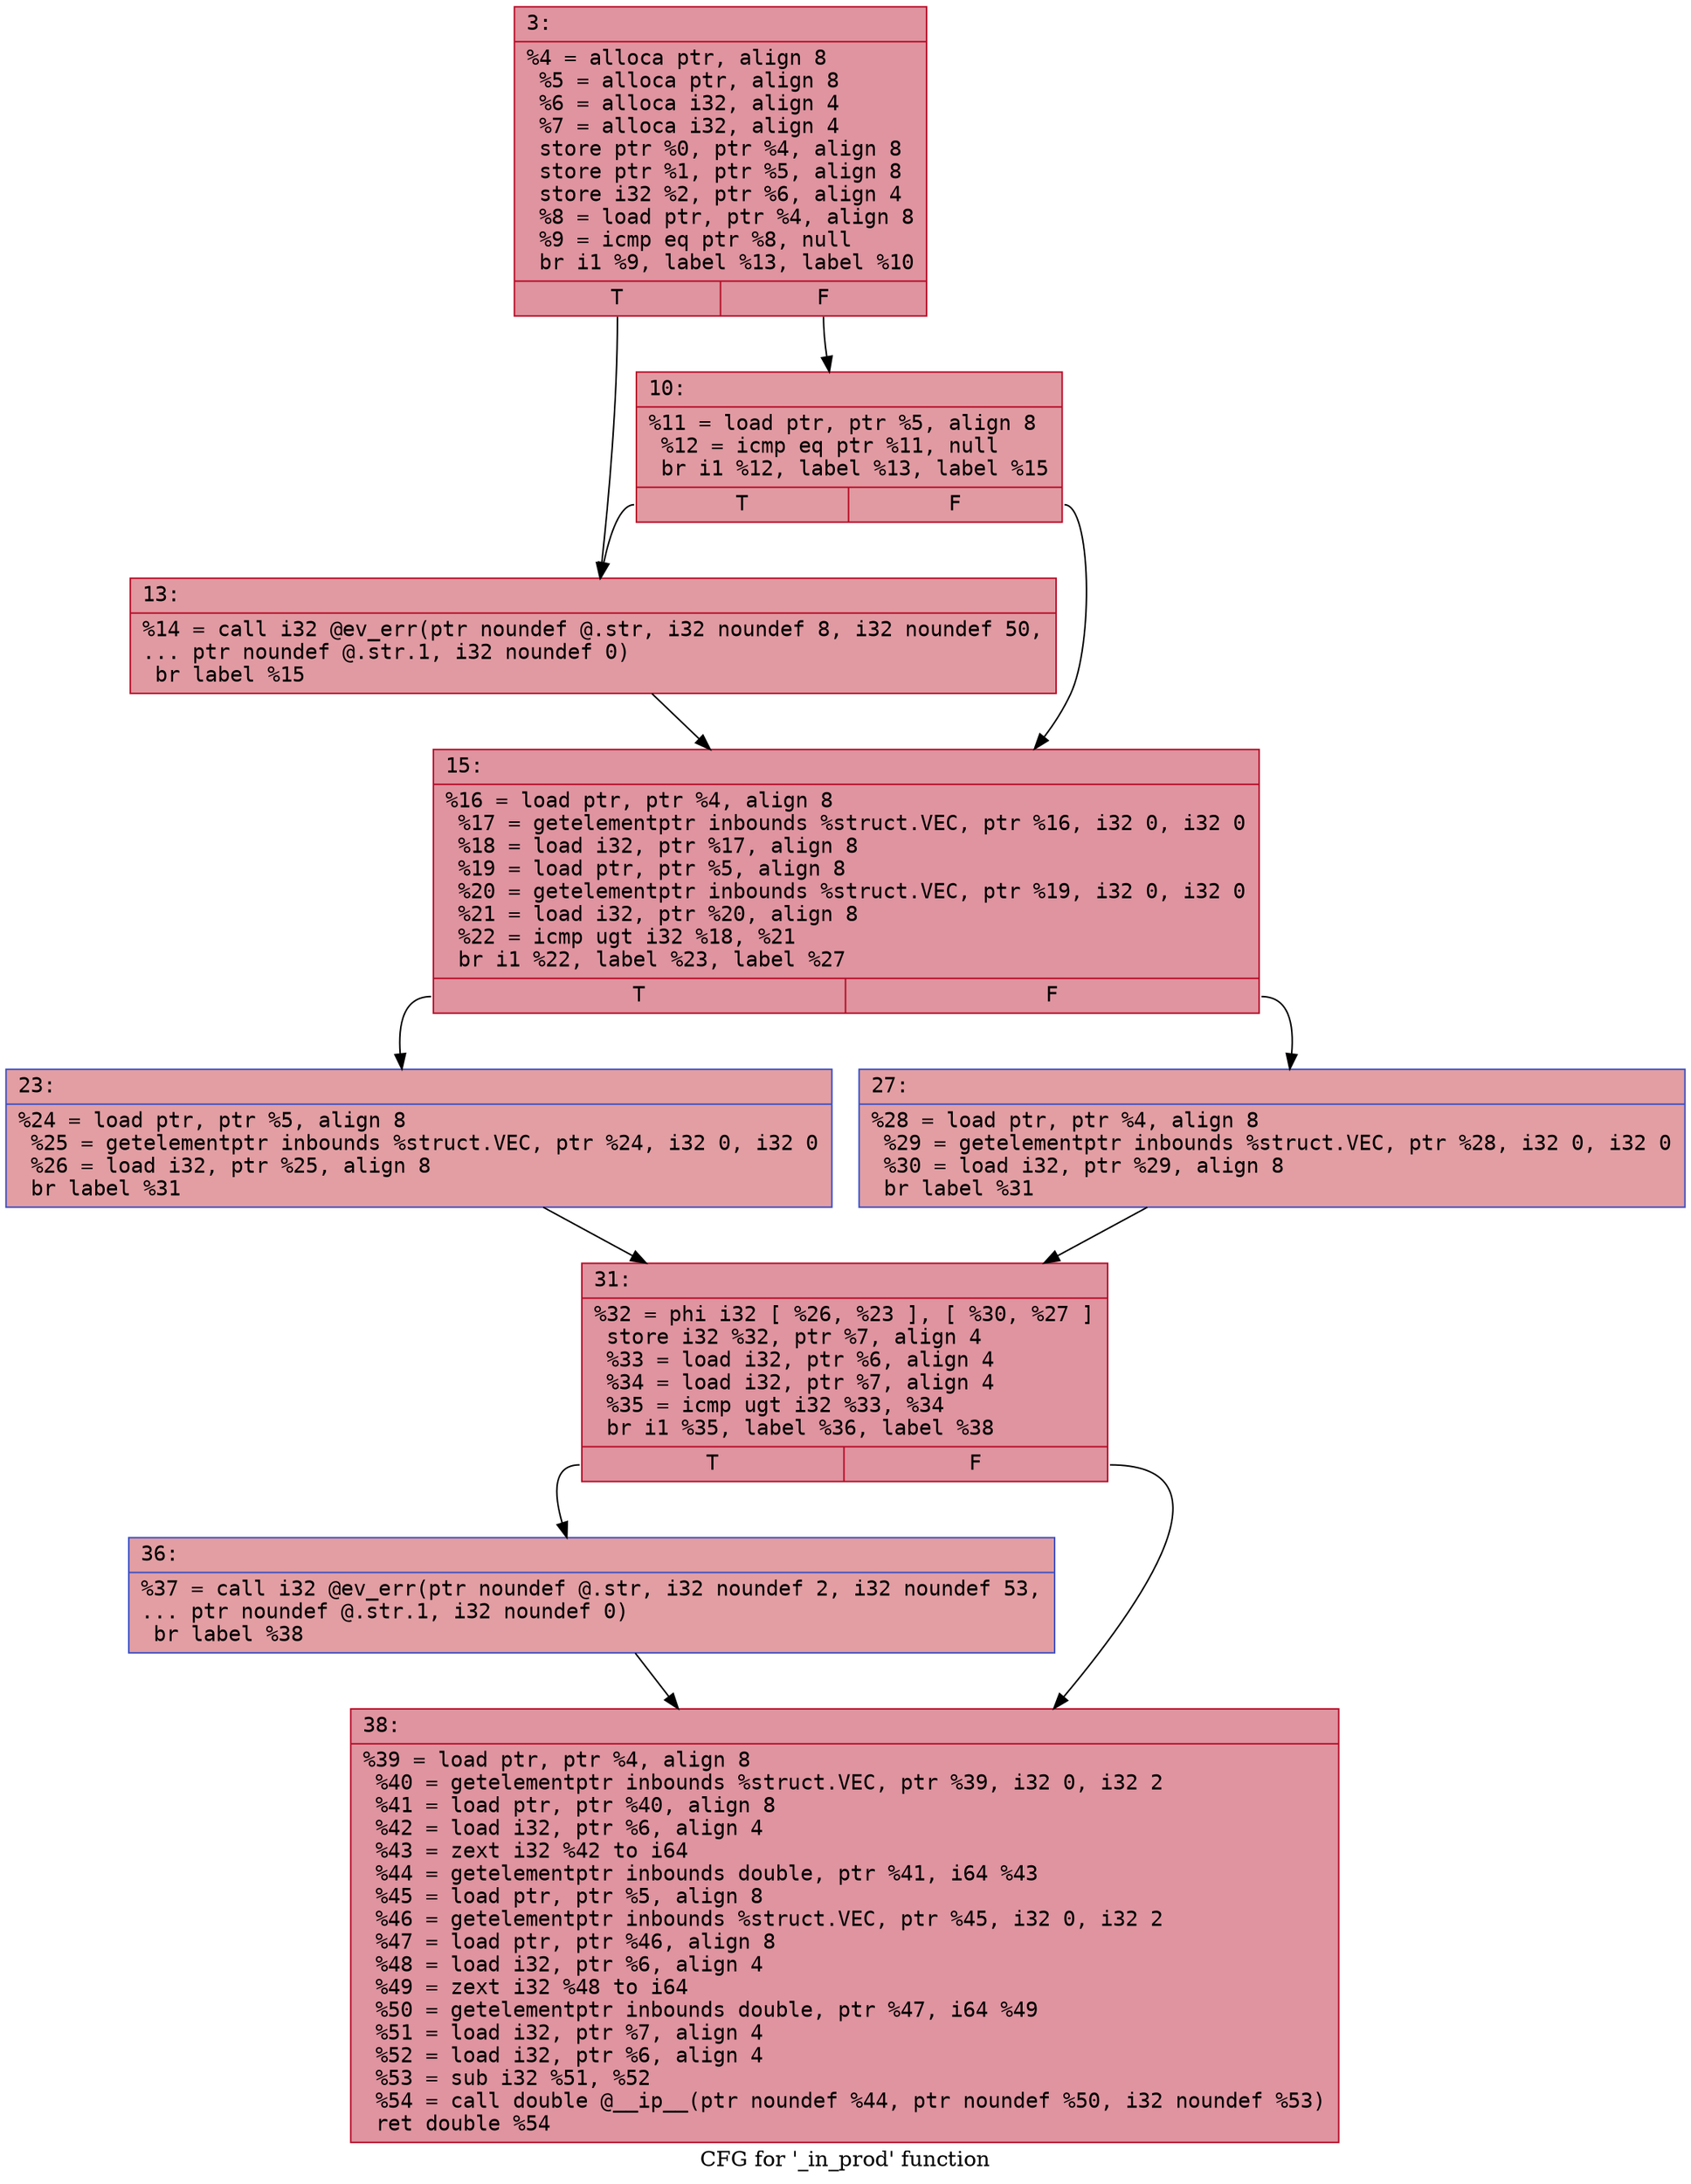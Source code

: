 digraph "CFG for '_in_prod' function" {
	label="CFG for '_in_prod' function";

	Node0x600000bbe080 [shape=record,color="#b70d28ff", style=filled, fillcolor="#b70d2870" fontname="Courier",label="{3:\l|  %4 = alloca ptr, align 8\l  %5 = alloca ptr, align 8\l  %6 = alloca i32, align 4\l  %7 = alloca i32, align 4\l  store ptr %0, ptr %4, align 8\l  store ptr %1, ptr %5, align 8\l  store i32 %2, ptr %6, align 4\l  %8 = load ptr, ptr %4, align 8\l  %9 = icmp eq ptr %8, null\l  br i1 %9, label %13, label %10\l|{<s0>T|<s1>F}}"];
	Node0x600000bbe080:s0 -> Node0x600000bbe120[tooltip="3 -> 13\nProbability 37.50%" ];
	Node0x600000bbe080:s1 -> Node0x600000bbe0d0[tooltip="3 -> 10\nProbability 62.50%" ];
	Node0x600000bbe0d0 [shape=record,color="#b70d28ff", style=filled, fillcolor="#bb1b2c70" fontname="Courier",label="{10:\l|  %11 = load ptr, ptr %5, align 8\l  %12 = icmp eq ptr %11, null\l  br i1 %12, label %13, label %15\l|{<s0>T|<s1>F}}"];
	Node0x600000bbe0d0:s0 -> Node0x600000bbe120[tooltip="10 -> 13\nProbability 37.50%" ];
	Node0x600000bbe0d0:s1 -> Node0x600000bbe170[tooltip="10 -> 15\nProbability 62.50%" ];
	Node0x600000bbe120 [shape=record,color="#b70d28ff", style=filled, fillcolor="#bb1b2c70" fontname="Courier",label="{13:\l|  %14 = call i32 @ev_err(ptr noundef @.str, i32 noundef 8, i32 noundef 50,\l... ptr noundef @.str.1, i32 noundef 0)\l  br label %15\l}"];
	Node0x600000bbe120 -> Node0x600000bbe170[tooltip="13 -> 15\nProbability 100.00%" ];
	Node0x600000bbe170 [shape=record,color="#b70d28ff", style=filled, fillcolor="#b70d2870" fontname="Courier",label="{15:\l|  %16 = load ptr, ptr %4, align 8\l  %17 = getelementptr inbounds %struct.VEC, ptr %16, i32 0, i32 0\l  %18 = load i32, ptr %17, align 8\l  %19 = load ptr, ptr %5, align 8\l  %20 = getelementptr inbounds %struct.VEC, ptr %19, i32 0, i32 0\l  %21 = load i32, ptr %20, align 8\l  %22 = icmp ugt i32 %18, %21\l  br i1 %22, label %23, label %27\l|{<s0>T|<s1>F}}"];
	Node0x600000bbe170:s0 -> Node0x600000bbe1c0[tooltip="15 -> 23\nProbability 50.00%" ];
	Node0x600000bbe170:s1 -> Node0x600000bbe210[tooltip="15 -> 27\nProbability 50.00%" ];
	Node0x600000bbe1c0 [shape=record,color="#3d50c3ff", style=filled, fillcolor="#be242e70" fontname="Courier",label="{23:\l|  %24 = load ptr, ptr %5, align 8\l  %25 = getelementptr inbounds %struct.VEC, ptr %24, i32 0, i32 0\l  %26 = load i32, ptr %25, align 8\l  br label %31\l}"];
	Node0x600000bbe1c0 -> Node0x600000bbe260[tooltip="23 -> 31\nProbability 100.00%" ];
	Node0x600000bbe210 [shape=record,color="#3d50c3ff", style=filled, fillcolor="#be242e70" fontname="Courier",label="{27:\l|  %28 = load ptr, ptr %4, align 8\l  %29 = getelementptr inbounds %struct.VEC, ptr %28, i32 0, i32 0\l  %30 = load i32, ptr %29, align 8\l  br label %31\l}"];
	Node0x600000bbe210 -> Node0x600000bbe260[tooltip="27 -> 31\nProbability 100.00%" ];
	Node0x600000bbe260 [shape=record,color="#b70d28ff", style=filled, fillcolor="#b70d2870" fontname="Courier",label="{31:\l|  %32 = phi i32 [ %26, %23 ], [ %30, %27 ]\l  store i32 %32, ptr %7, align 4\l  %33 = load i32, ptr %6, align 4\l  %34 = load i32, ptr %7, align 4\l  %35 = icmp ugt i32 %33, %34\l  br i1 %35, label %36, label %38\l|{<s0>T|<s1>F}}"];
	Node0x600000bbe260:s0 -> Node0x600000bbe2b0[tooltip="31 -> 36\nProbability 50.00%" ];
	Node0x600000bbe260:s1 -> Node0x600000bbe300[tooltip="31 -> 38\nProbability 50.00%" ];
	Node0x600000bbe2b0 [shape=record,color="#3d50c3ff", style=filled, fillcolor="#be242e70" fontname="Courier",label="{36:\l|  %37 = call i32 @ev_err(ptr noundef @.str, i32 noundef 2, i32 noundef 53,\l... ptr noundef @.str.1, i32 noundef 0)\l  br label %38\l}"];
	Node0x600000bbe2b0 -> Node0x600000bbe300[tooltip="36 -> 38\nProbability 100.00%" ];
	Node0x600000bbe300 [shape=record,color="#b70d28ff", style=filled, fillcolor="#b70d2870" fontname="Courier",label="{38:\l|  %39 = load ptr, ptr %4, align 8\l  %40 = getelementptr inbounds %struct.VEC, ptr %39, i32 0, i32 2\l  %41 = load ptr, ptr %40, align 8\l  %42 = load i32, ptr %6, align 4\l  %43 = zext i32 %42 to i64\l  %44 = getelementptr inbounds double, ptr %41, i64 %43\l  %45 = load ptr, ptr %5, align 8\l  %46 = getelementptr inbounds %struct.VEC, ptr %45, i32 0, i32 2\l  %47 = load ptr, ptr %46, align 8\l  %48 = load i32, ptr %6, align 4\l  %49 = zext i32 %48 to i64\l  %50 = getelementptr inbounds double, ptr %47, i64 %49\l  %51 = load i32, ptr %7, align 4\l  %52 = load i32, ptr %6, align 4\l  %53 = sub i32 %51, %52\l  %54 = call double @__ip__(ptr noundef %44, ptr noundef %50, i32 noundef %53)\l  ret double %54\l}"];
}
